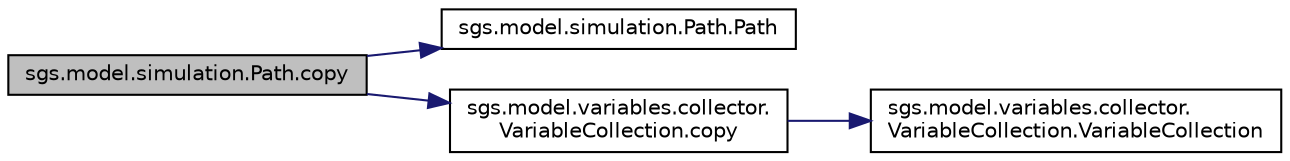 digraph "sgs.model.simulation.Path.copy"
{
  edge [fontname="Helvetica",fontsize="10",labelfontname="Helvetica",labelfontsize="10"];
  node [fontname="Helvetica",fontsize="10",shape=record];
  rankdir="LR";
  Node1 [label="sgs.model.simulation.Path.copy",height=0.2,width=0.4,color="black", fillcolor="grey75", style="filled" fontcolor="black"];
  Node1 -> Node2 [color="midnightblue",fontsize="10",style="solid"];
  Node2 [label="sgs.model.simulation.Path.Path",height=0.2,width=0.4,color="black", fillcolor="white", style="filled",URL="$classsgs_1_1model_1_1simulation_1_1_path.html#ad986070ce6faf186fcd4a204fcdf34c1"];
  Node1 -> Node3 [color="midnightblue",fontsize="10",style="solid"];
  Node3 [label="sgs.model.variables.collector.\lVariableCollection.copy",height=0.2,width=0.4,color="black", fillcolor="white", style="filled",URL="$classsgs_1_1model_1_1variables_1_1collector_1_1_variable_collection.html#ab73a921bd7cc0ad10efd638befbf89cf"];
  Node3 -> Node4 [color="midnightblue",fontsize="10",style="solid"];
  Node4 [label="sgs.model.variables.collector.\lVariableCollection.VariableCollection",height=0.2,width=0.4,color="black", fillcolor="white", style="filled",URL="$classsgs_1_1model_1_1variables_1_1collector_1_1_variable_collection.html#aa4ac6725814fae5864479883f63b1b56"];
}
